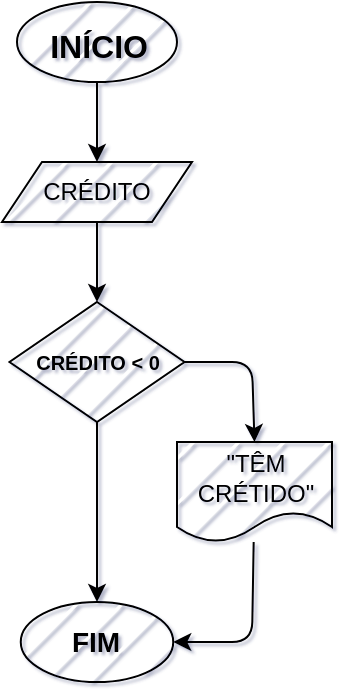 <mxfile>
    <diagram id="fZmOiKrNjPmXg6uT44XO" name="Página-1">
        <mxGraphModel dx="832" dy="485" grid="1" gridSize="10" guides="1" tooltips="1" connect="1" arrows="1" fold="1" page="1" pageScale="1" pageWidth="827" pageHeight="1169" background="none" math="0" shadow="1">
            <root>
                <mxCell id="0"/>
                <mxCell id="1" parent="0"/>
                <mxCell id="9" style="edgeStyle=none;html=1;exitX=0.5;exitY=1;exitDx=0;exitDy=0;entryX=0.5;entryY=0;entryDx=0;entryDy=0;" edge="1" parent="1" source="2" target="3">
                    <mxGeometry relative="1" as="geometry"/>
                </mxCell>
                <mxCell id="2" value="" style="ellipse;whiteSpace=wrap;html=1;fillStyle=hatch;" vertex="1" parent="1">
                    <mxGeometry x="242.5" y="40" width="80" height="40" as="geometry"/>
                </mxCell>
                <mxCell id="10" style="edgeStyle=none;html=1;exitX=0.5;exitY=1;exitDx=0;exitDy=0;entryX=0.5;entryY=0;entryDx=0;entryDy=0;" edge="1" parent="1" source="3" target="5">
                    <mxGeometry relative="1" as="geometry"/>
                </mxCell>
                <mxCell id="3" value="CRÉDITO" style="shape=parallelogram;perimeter=parallelogramPerimeter;whiteSpace=wrap;html=1;fixedSize=1;fillStyle=hatch;" vertex="1" parent="1">
                    <mxGeometry x="235" y="120" width="95" height="30" as="geometry"/>
                </mxCell>
                <mxCell id="12" style="edgeStyle=none;html=1;exitX=1;exitY=0.5;exitDx=0;exitDy=0;entryX=0.5;entryY=0;entryDx=0;entryDy=0;" edge="1" parent="1" source="5" target="7">
                    <mxGeometry relative="1" as="geometry">
                        <Array as="points">
                            <mxPoint x="360" y="220"/>
                        </Array>
                    </mxGeometry>
                </mxCell>
                <mxCell id="21" style="edgeStyle=none;html=1;exitX=0.5;exitY=1;exitDx=0;exitDy=0;entryX=0.5;entryY=0;entryDx=0;entryDy=0;" edge="1" parent="1" source="5" target="13">
                    <mxGeometry relative="1" as="geometry"/>
                </mxCell>
                <mxCell id="5" value="&lt;b&gt;&lt;font style=&quot;font-size: 10px;&quot;&gt;CRÉDITO &amp;lt; 0&lt;/font&gt;&lt;/b&gt;" style="rhombus;whiteSpace=wrap;html=1;gradientColor=none;fillStyle=hatch;" vertex="1" parent="1">
                    <mxGeometry x="238.75" y="190" width="87.5" height="60" as="geometry"/>
                </mxCell>
                <mxCell id="17" value="" style="edgeStyle=none;html=1;entryX=1;entryY=0.5;entryDx=0;entryDy=0;" edge="1" parent="1" source="7" target="13">
                    <mxGeometry relative="1" as="geometry">
                        <mxPoint x="361.25" y="385" as="targetPoint"/>
                        <Array as="points">
                            <mxPoint x="360" y="360"/>
                        </Array>
                    </mxGeometry>
                </mxCell>
                <mxCell id="7" value="&quot;TÊM CRÉTIDO&quot;" style="shape=document;whiteSpace=wrap;html=1;boundedLbl=1;fillStyle=hatch;" vertex="1" parent="1">
                    <mxGeometry x="322.5" y="260" width="77.5" height="50" as="geometry"/>
                </mxCell>
                <mxCell id="13" value="&lt;b&gt;&lt;font style=&quot;font-size: 14px;&quot;&gt;FIM&lt;/font&gt;&lt;/b&gt;" style="ellipse;whiteSpace=wrap;html=1;fillStyle=hatch;" vertex="1" parent="1">
                    <mxGeometry x="244.38" y="340" width="76.25" height="40" as="geometry"/>
                </mxCell>
                <mxCell id="18" value="&lt;font size=&quot;3&quot;&gt;INÍCIO&lt;/font&gt;" style="text;strokeColor=none;fillColor=none;html=1;fontSize=24;fontStyle=1;verticalAlign=middle;align=center;fillStyle=hatch;" vertex="1" parent="1">
                    <mxGeometry x="260.63" y="50" width="43.75" height="20" as="geometry"/>
                </mxCell>
            </root>
        </mxGraphModel>
    </diagram>
</mxfile>